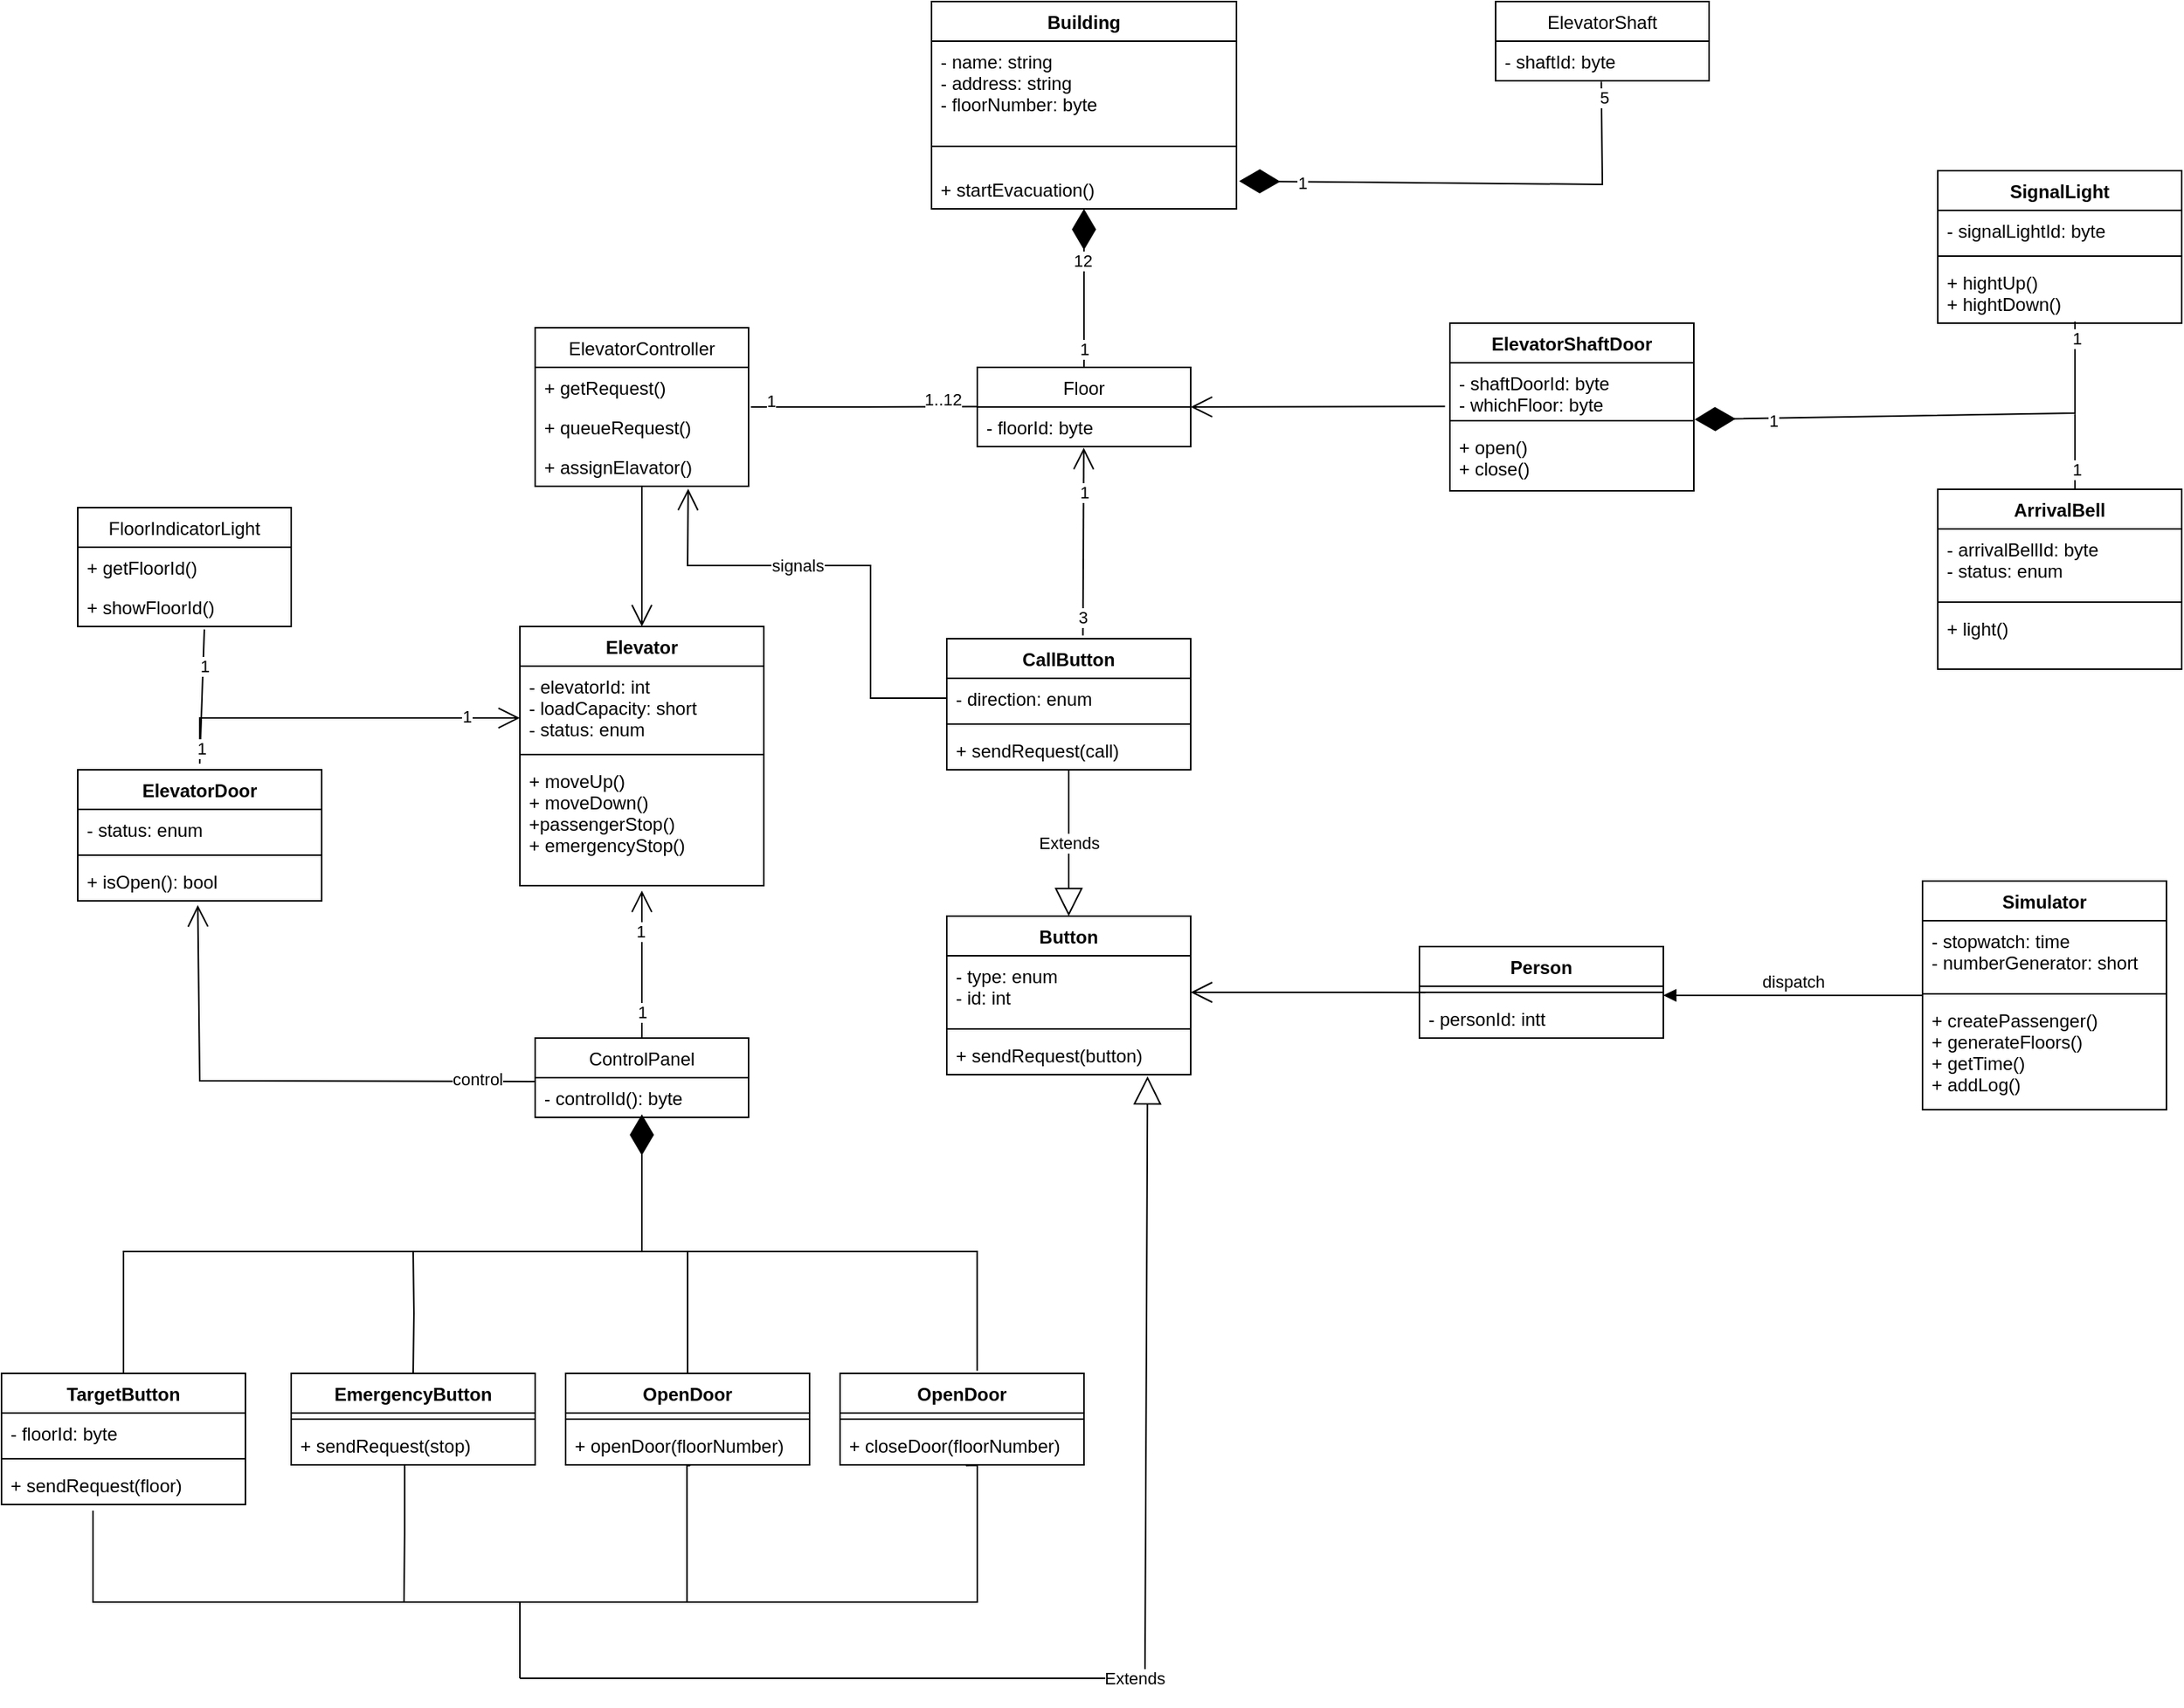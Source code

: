 <mxfile version="20.3.1" type="device"><diagram id="dAVhcEAHevjP4nMF_Jdi" name="Sayfa -1"><mxGraphModel dx="2370" dy="3611" grid="1" gridSize="10" guides="1" tooltips="1" connect="1" arrows="1" fold="1" page="1" pageScale="1" pageWidth="1654" pageHeight="1169" math="0" shadow="0"><root><mxCell id="0"/><mxCell id="1" parent="0"/><mxCell id="lqp2Ay1n8SesTkIVmCrb-1" value="Building" style="swimlane;fontStyle=1;align=center;verticalAlign=top;childLayout=stackLayout;horizontal=1;startSize=26;horizontalStack=0;resizeParent=1;resizeParentMax=0;resizeLast=0;collapsible=1;marginBottom=0;" vertex="1" parent="1"><mxGeometry x="720" y="-2300" width="200" height="136" as="geometry"/></mxCell><mxCell id="lqp2Ay1n8SesTkIVmCrb-2" value="- name: string&#10;- address: string&#10;- floorNumber: byte" style="text;strokeColor=none;fillColor=none;align=left;verticalAlign=top;spacingLeft=4;spacingRight=4;overflow=hidden;rotatable=0;points=[[0,0.5],[1,0.5]];portConstraint=eastwest;" vertex="1" parent="lqp2Ay1n8SesTkIVmCrb-1"><mxGeometry y="26" width="200" height="54" as="geometry"/></mxCell><mxCell id="lqp2Ay1n8SesTkIVmCrb-3" value="" style="line;strokeWidth=1;fillColor=none;align=left;verticalAlign=middle;spacingTop=-1;spacingLeft=3;spacingRight=3;rotatable=0;labelPosition=right;points=[];portConstraint=eastwest;strokeColor=inherit;" vertex="1" parent="lqp2Ay1n8SesTkIVmCrb-1"><mxGeometry y="80" width="200" height="30" as="geometry"/></mxCell><mxCell id="lqp2Ay1n8SesTkIVmCrb-4" value="+ startEvacuation()    " style="text;strokeColor=none;fillColor=none;align=left;verticalAlign=top;spacingLeft=4;spacingRight=4;overflow=hidden;rotatable=0;points=[[0,0.5],[1,0.5]];portConstraint=eastwest;" vertex="1" parent="lqp2Ay1n8SesTkIVmCrb-1"><mxGeometry y="110" width="200" height="26" as="geometry"/></mxCell><mxCell id="lqp2Ay1n8SesTkIVmCrb-11" value="ElevatorShaft" style="swimlane;fontStyle=0;childLayout=stackLayout;horizontal=1;startSize=26;fillColor=none;horizontalStack=0;resizeParent=1;resizeParentMax=0;resizeLast=0;collapsible=1;marginBottom=0;" vertex="1" parent="1"><mxGeometry x="1090" y="-2300" width="140" height="52" as="geometry"/></mxCell><mxCell id="lqp2Ay1n8SesTkIVmCrb-12" value="- shaftId: byte" style="text;strokeColor=none;fillColor=none;align=left;verticalAlign=top;spacingLeft=4;spacingRight=4;overflow=hidden;rotatable=0;points=[[0,0.5],[1,0.5]];portConstraint=eastwest;" vertex="1" parent="lqp2Ay1n8SesTkIVmCrb-11"><mxGeometry y="26" width="140" height="26" as="geometry"/></mxCell><mxCell id="lqp2Ay1n8SesTkIVmCrb-17" value="" style="endArrow=diamondThin;endFill=1;endSize=24;html=1;rounded=0;exitX=0.495;exitY=1.023;exitDx=0;exitDy=0;exitPerimeter=0;entryX=1.009;entryY=0.302;entryDx=0;entryDy=0;entryPerimeter=0;" edge="1" parent="1" source="lqp2Ay1n8SesTkIVmCrb-12" target="lqp2Ay1n8SesTkIVmCrb-4"><mxGeometry width="160" relative="1" as="geometry"><mxPoint x="1160" y="-2240" as="sourcePoint"/><mxPoint x="1150" y="-2180" as="targetPoint"/><Array as="points"><mxPoint x="1160" y="-2180"/></Array></mxGeometry></mxCell><mxCell id="lqp2Ay1n8SesTkIVmCrb-20" value="1" style="edgeLabel;html=1;align=center;verticalAlign=middle;resizable=0;points=[];" vertex="1" connectable="0" parent="lqp2Ay1n8SesTkIVmCrb-17"><mxGeometry x="0.734" y="1" relative="1" as="geometry"><mxPoint as="offset"/></mxGeometry></mxCell><mxCell id="lqp2Ay1n8SesTkIVmCrb-21" value="5" style="edgeLabel;html=1;align=center;verticalAlign=middle;resizable=0;points=[];" vertex="1" connectable="0" parent="lqp2Ay1n8SesTkIVmCrb-17"><mxGeometry x="-0.931" y="1" relative="1" as="geometry"><mxPoint as="offset"/></mxGeometry></mxCell><mxCell id="lqp2Ay1n8SesTkIVmCrb-22" value="Floor" style="swimlane;fontStyle=0;childLayout=stackLayout;horizontal=1;startSize=26;fillColor=none;horizontalStack=0;resizeParent=1;resizeParentMax=0;resizeLast=0;collapsible=1;marginBottom=0;" vertex="1" parent="1"><mxGeometry x="750" y="-2060" width="140" height="52" as="geometry"/></mxCell><mxCell id="lqp2Ay1n8SesTkIVmCrb-23" value="- floorId: byte" style="text;strokeColor=none;fillColor=none;align=left;verticalAlign=top;spacingLeft=4;spacingRight=4;overflow=hidden;rotatable=0;points=[[0,0.5],[1,0.5]];portConstraint=eastwest;" vertex="1" parent="lqp2Ay1n8SesTkIVmCrb-22"><mxGeometry y="26" width="140" height="26" as="geometry"/></mxCell><mxCell id="lqp2Ay1n8SesTkIVmCrb-28" value="" style="endArrow=diamondThin;endFill=1;endSize=24;html=1;rounded=0;exitX=0.5;exitY=0;exitDx=0;exitDy=0;entryX=0.5;entryY=1;entryDx=0;entryDy=0;" edge="1" parent="1" source="lqp2Ay1n8SesTkIVmCrb-22" target="lqp2Ay1n8SesTkIVmCrb-1"><mxGeometry width="160" relative="1" as="geometry"><mxPoint x="819.75" y="-2110" as="sourcePoint"/><mxPoint x="819.75" y="-2140" as="targetPoint"/></mxGeometry></mxCell><mxCell id="lqp2Ay1n8SesTkIVmCrb-29" value="1" style="edgeLabel;html=1;align=center;verticalAlign=middle;resizable=0;points=[];" vertex="1" connectable="0" parent="lqp2Ay1n8SesTkIVmCrb-28"><mxGeometry x="-0.76" y="1" relative="1" as="geometry"><mxPoint x="1" as="offset"/></mxGeometry></mxCell><mxCell id="lqp2Ay1n8SesTkIVmCrb-30" value="12" style="edgeLabel;html=1;align=center;verticalAlign=middle;resizable=0;points=[];" vertex="1" connectable="0" parent="lqp2Ay1n8SesTkIVmCrb-28"><mxGeometry x="0.346" y="1" relative="1" as="geometry"><mxPoint as="offset"/></mxGeometry></mxCell><mxCell id="lqp2Ay1n8SesTkIVmCrb-31" value="ElevatorShaftDoor" style="swimlane;fontStyle=1;align=center;verticalAlign=top;childLayout=stackLayout;horizontal=1;startSize=26;horizontalStack=0;resizeParent=1;resizeParentMax=0;resizeLast=0;collapsible=1;marginBottom=0;" vertex="1" parent="1"><mxGeometry x="1060" y="-2089" width="160" height="110" as="geometry"/></mxCell><mxCell id="lqp2Ay1n8SesTkIVmCrb-32" value="- shaftDoorId: byte&#10;- whichFloor: byte" style="text;strokeColor=none;fillColor=none;align=left;verticalAlign=top;spacingLeft=4;spacingRight=4;overflow=hidden;rotatable=0;points=[[0,0.5],[1,0.5]];portConstraint=eastwest;" vertex="1" parent="lqp2Ay1n8SesTkIVmCrb-31"><mxGeometry y="26" width="160" height="34" as="geometry"/></mxCell><mxCell id="lqp2Ay1n8SesTkIVmCrb-33" value="" style="line;strokeWidth=1;fillColor=none;align=left;verticalAlign=middle;spacingTop=-1;spacingLeft=3;spacingRight=3;rotatable=0;labelPosition=right;points=[];portConstraint=eastwest;strokeColor=inherit;" vertex="1" parent="lqp2Ay1n8SesTkIVmCrb-31"><mxGeometry y="60" width="160" height="8" as="geometry"/></mxCell><mxCell id="lqp2Ay1n8SesTkIVmCrb-34" value="+ open()&#10;+ close()" style="text;strokeColor=none;fillColor=none;align=left;verticalAlign=top;spacingLeft=4;spacingRight=4;overflow=hidden;rotatable=0;points=[[0,0.5],[1,0.5]];portConstraint=eastwest;" vertex="1" parent="lqp2Ay1n8SesTkIVmCrb-31"><mxGeometry y="68" width="160" height="42" as="geometry"/></mxCell><mxCell id="lqp2Ay1n8SesTkIVmCrb-35" value="" style="endArrow=open;endFill=1;endSize=12;html=1;rounded=0;exitX=-0.02;exitY=0.843;exitDx=0;exitDy=0;exitPerimeter=0;entryX=1;entryY=0;entryDx=0;entryDy=0;entryPerimeter=0;" edge="1" parent="1" source="lqp2Ay1n8SesTkIVmCrb-32" target="lqp2Ay1n8SesTkIVmCrb-23"><mxGeometry width="160" relative="1" as="geometry"><mxPoint x="1030" y="-2034.3" as="sourcePoint"/><mxPoint x="910" y="-2034" as="targetPoint"/></mxGeometry></mxCell><mxCell id="lqp2Ay1n8SesTkIVmCrb-36" value="SignalLight" style="swimlane;fontStyle=1;align=center;verticalAlign=top;childLayout=stackLayout;horizontal=1;startSize=26;horizontalStack=0;resizeParent=1;resizeParentMax=0;resizeLast=0;collapsible=1;marginBottom=0;" vertex="1" parent="1"><mxGeometry x="1380" y="-2189" width="160" height="100" as="geometry"/></mxCell><mxCell id="lqp2Ay1n8SesTkIVmCrb-37" value="- signalLightId: byte" style="text;strokeColor=none;fillColor=none;align=left;verticalAlign=top;spacingLeft=4;spacingRight=4;overflow=hidden;rotatable=0;points=[[0,0.5],[1,0.5]];portConstraint=eastwest;" vertex="1" parent="lqp2Ay1n8SesTkIVmCrb-36"><mxGeometry y="26" width="160" height="26" as="geometry"/></mxCell><mxCell id="lqp2Ay1n8SesTkIVmCrb-38" value="" style="line;strokeWidth=1;fillColor=none;align=left;verticalAlign=middle;spacingTop=-1;spacingLeft=3;spacingRight=3;rotatable=0;labelPosition=right;points=[];portConstraint=eastwest;strokeColor=inherit;" vertex="1" parent="lqp2Ay1n8SesTkIVmCrb-36"><mxGeometry y="52" width="160" height="8" as="geometry"/></mxCell><mxCell id="lqp2Ay1n8SesTkIVmCrb-39" value="+ hightUp()&#10;+ hightDown()" style="text;strokeColor=none;fillColor=none;align=left;verticalAlign=top;spacingLeft=4;spacingRight=4;overflow=hidden;rotatable=0;points=[[0,0.5],[1,0.5]];portConstraint=eastwest;" vertex="1" parent="lqp2Ay1n8SesTkIVmCrb-36"><mxGeometry y="60" width="160" height="40" as="geometry"/></mxCell><mxCell id="lqp2Ay1n8SesTkIVmCrb-40" value="ArrivalBell" style="swimlane;fontStyle=1;align=center;verticalAlign=top;childLayout=stackLayout;horizontal=1;startSize=26;horizontalStack=0;resizeParent=1;resizeParentMax=0;resizeLast=0;collapsible=1;marginBottom=0;" vertex="1" parent="1"><mxGeometry x="1380" y="-1980" width="160" height="118" as="geometry"/></mxCell><mxCell id="lqp2Ay1n8SesTkIVmCrb-41" value="- arrivalBellId: byte&#10;- status: enum" style="text;strokeColor=none;fillColor=none;align=left;verticalAlign=top;spacingLeft=4;spacingRight=4;overflow=hidden;rotatable=0;points=[[0,0.5],[1,0.5]];portConstraint=eastwest;" vertex="1" parent="lqp2Ay1n8SesTkIVmCrb-40"><mxGeometry y="26" width="160" height="44" as="geometry"/></mxCell><mxCell id="lqp2Ay1n8SesTkIVmCrb-42" value="" style="line;strokeWidth=1;fillColor=none;align=left;verticalAlign=middle;spacingTop=-1;spacingLeft=3;spacingRight=3;rotatable=0;labelPosition=right;points=[];portConstraint=eastwest;strokeColor=inherit;" vertex="1" parent="lqp2Ay1n8SesTkIVmCrb-40"><mxGeometry y="70" width="160" height="8" as="geometry"/></mxCell><mxCell id="lqp2Ay1n8SesTkIVmCrb-43" value="+ light()" style="text;strokeColor=none;fillColor=none;align=left;verticalAlign=top;spacingLeft=4;spacingRight=4;overflow=hidden;rotatable=0;points=[[0,0.5],[1,0.5]];portConstraint=eastwest;" vertex="1" parent="lqp2Ay1n8SesTkIVmCrb-40"><mxGeometry y="78" width="160" height="40" as="geometry"/></mxCell><mxCell id="lqp2Ay1n8SesTkIVmCrb-44" value="" style="endArrow=diamondThin;endFill=1;endSize=24;html=1;rounded=0;entryX=1.003;entryY=0.394;entryDx=0;entryDy=0;entryPerimeter=0;" edge="1" parent="1" target="lqp2Ay1n8SesTkIVmCrb-33"><mxGeometry width="160" relative="1" as="geometry"><mxPoint x="1470" y="-2030" as="sourcePoint"/><mxPoint x="1330" y="-2030" as="targetPoint"/><Array as="points"><mxPoint x="1470" y="-1980"/><mxPoint x="1470" y="-2090"/><mxPoint x="1470" y="-2070"/><mxPoint x="1470" y="-2030"/></Array></mxGeometry></mxCell><mxCell id="lqp2Ay1n8SesTkIVmCrb-48" value="1" style="edgeLabel;html=1;align=center;verticalAlign=middle;resizable=0;points=[];" vertex="1" connectable="0" parent="lqp2Ay1n8SesTkIVmCrb-44"><mxGeometry x="-0.295" y="1" relative="1" as="geometry"><mxPoint y="5" as="offset"/></mxGeometry></mxCell><mxCell id="lqp2Ay1n8SesTkIVmCrb-49" value="1" style="edgeLabel;html=1;align=center;verticalAlign=middle;resizable=0;points=[];" vertex="1" connectable="0" parent="lqp2Ay1n8SesTkIVmCrb-44"><mxGeometry x="-0.845" y="1" relative="1" as="geometry"><mxPoint as="offset"/></mxGeometry></mxCell><mxCell id="lqp2Ay1n8SesTkIVmCrb-50" value="1" style="edgeLabel;html=1;align=center;verticalAlign=middle;resizable=0;points=[];" vertex="1" connectable="0" parent="lqp2Ay1n8SesTkIVmCrb-44"><mxGeometry x="0.78" y="1" relative="1" as="geometry"><mxPoint as="offset"/></mxGeometry></mxCell><mxCell id="lqp2Ay1n8SesTkIVmCrb-51" value="ElevatorController" style="swimlane;fontStyle=0;childLayout=stackLayout;horizontal=1;startSize=26;fillColor=none;horizontalStack=0;resizeParent=1;resizeParentMax=0;resizeLast=0;collapsible=1;marginBottom=0;" vertex="1" parent="1"><mxGeometry x="460" y="-2086" width="140" height="104" as="geometry"/></mxCell><mxCell id="lqp2Ay1n8SesTkIVmCrb-52" value="+ getRequest()" style="text;strokeColor=none;fillColor=none;align=left;verticalAlign=top;spacingLeft=4;spacingRight=4;overflow=hidden;rotatable=0;points=[[0,0.5],[1,0.5]];portConstraint=eastwest;" vertex="1" parent="lqp2Ay1n8SesTkIVmCrb-51"><mxGeometry y="26" width="140" height="26" as="geometry"/></mxCell><mxCell id="lqp2Ay1n8SesTkIVmCrb-53" value="+ queueRequest()" style="text;strokeColor=none;fillColor=none;align=left;verticalAlign=top;spacingLeft=4;spacingRight=4;overflow=hidden;rotatable=0;points=[[0,0.5],[1,0.5]];portConstraint=eastwest;" vertex="1" parent="lqp2Ay1n8SesTkIVmCrb-51"><mxGeometry y="52" width="140" height="26" as="geometry"/></mxCell><mxCell id="lqp2Ay1n8SesTkIVmCrb-54" value="+ assignElavator()" style="text;strokeColor=none;fillColor=none;align=left;verticalAlign=top;spacingLeft=4;spacingRight=4;overflow=hidden;rotatable=0;points=[[0,0.5],[1,0.5]];portConstraint=eastwest;" vertex="1" parent="lqp2Ay1n8SesTkIVmCrb-51"><mxGeometry y="78" width="140" height="26" as="geometry"/></mxCell><mxCell id="lqp2Ay1n8SesTkIVmCrb-56" value="" style="endArrow=none;html=1;edgeStyle=orthogonalEdgeStyle;rounded=0;exitX=1.011;exitY=1;exitDx=0;exitDy=0;exitPerimeter=0;" edge="1" parent="1" source="lqp2Ay1n8SesTkIVmCrb-52"><mxGeometry relative="1" as="geometry"><mxPoint x="610" y="-2034.25" as="sourcePoint"/><mxPoint x="750" y="-2034.25" as="targetPoint"/><Array as="points"><mxPoint x="675" y="-2034"/></Array></mxGeometry></mxCell><mxCell id="lqp2Ay1n8SesTkIVmCrb-57" value="1" style="edgeLabel;resizable=0;html=1;align=left;verticalAlign=bottom;" connectable="0" vertex="1" parent="lqp2Ay1n8SesTkIVmCrb-56"><mxGeometry x="-1" relative="1" as="geometry"><mxPoint x="8" y="4" as="offset"/></mxGeometry></mxCell><mxCell id="lqp2Ay1n8SesTkIVmCrb-58" value="1..12" style="edgeLabel;resizable=0;html=1;align=right;verticalAlign=bottom;" connectable="0" vertex="1" parent="lqp2Ay1n8SesTkIVmCrb-56"><mxGeometry x="1" relative="1" as="geometry"><mxPoint x="-10" y="4" as="offset"/></mxGeometry></mxCell><mxCell id="lqp2Ay1n8SesTkIVmCrb-59" value="Elevator" style="swimlane;fontStyle=1;align=center;verticalAlign=top;childLayout=stackLayout;horizontal=1;startSize=26;horizontalStack=0;resizeParent=1;resizeParentMax=0;resizeLast=0;collapsible=1;marginBottom=0;" vertex="1" parent="1"><mxGeometry x="450" y="-1890" width="160" height="170" as="geometry"/></mxCell><mxCell id="lqp2Ay1n8SesTkIVmCrb-60" value="- elevatorId: int&#10;- loadCapacity: short&#10;- status: enum" style="text;strokeColor=none;fillColor=none;align=left;verticalAlign=top;spacingLeft=4;spacingRight=4;overflow=hidden;rotatable=0;points=[[0,0.5],[1,0.5]];portConstraint=eastwest;" vertex="1" parent="lqp2Ay1n8SesTkIVmCrb-59"><mxGeometry y="26" width="160" height="54" as="geometry"/></mxCell><mxCell id="lqp2Ay1n8SesTkIVmCrb-61" value="" style="line;strokeWidth=1;fillColor=none;align=left;verticalAlign=middle;spacingTop=-1;spacingLeft=3;spacingRight=3;rotatable=0;labelPosition=right;points=[];portConstraint=eastwest;strokeColor=inherit;" vertex="1" parent="lqp2Ay1n8SesTkIVmCrb-59"><mxGeometry y="80" width="160" height="8" as="geometry"/></mxCell><mxCell id="lqp2Ay1n8SesTkIVmCrb-62" value="+ moveUp()&#10;+ moveDown()&#10;+passengerStop()&#10;+ emergencyStop()" style="text;strokeColor=none;fillColor=none;align=left;verticalAlign=top;spacingLeft=4;spacingRight=4;overflow=hidden;rotatable=0;points=[[0,0.5],[1,0.5]];portConstraint=eastwest;" vertex="1" parent="lqp2Ay1n8SesTkIVmCrb-59"><mxGeometry y="88" width="160" height="82" as="geometry"/></mxCell><mxCell id="lqp2Ay1n8SesTkIVmCrb-63" value="" style="endArrow=open;endFill=1;endSize=12;html=1;rounded=0;entryX=0.5;entryY=0;entryDx=0;entryDy=0;exitX=0.5;exitY=1;exitDx=0;exitDy=0;" edge="1" parent="1" source="lqp2Ay1n8SesTkIVmCrb-51" target="lqp2Ay1n8SesTkIVmCrb-59"><mxGeometry width="160" relative="1" as="geometry"><mxPoint x="510" y="-1950" as="sourcePoint"/><mxPoint x="670" y="-1950" as="targetPoint"/></mxGeometry></mxCell><mxCell id="lqp2Ay1n8SesTkIVmCrb-64" value="FloorIndicatorLight" style="swimlane;fontStyle=0;childLayout=stackLayout;horizontal=1;startSize=26;fillColor=none;horizontalStack=0;resizeParent=1;resizeParentMax=0;resizeLast=0;collapsible=1;marginBottom=0;" vertex="1" parent="1"><mxGeometry x="160" y="-1968" width="140" height="78" as="geometry"/></mxCell><mxCell id="lqp2Ay1n8SesTkIVmCrb-65" value="+ getFloorId()" style="text;strokeColor=none;fillColor=none;align=left;verticalAlign=top;spacingLeft=4;spacingRight=4;overflow=hidden;rotatable=0;points=[[0,0.5],[1,0.5]];portConstraint=eastwest;" vertex="1" parent="lqp2Ay1n8SesTkIVmCrb-64"><mxGeometry y="26" width="140" height="26" as="geometry"/></mxCell><mxCell id="lqp2Ay1n8SesTkIVmCrb-66" value="+ showFloorId()" style="text;strokeColor=none;fillColor=none;align=left;verticalAlign=top;spacingLeft=4;spacingRight=4;overflow=hidden;rotatable=0;points=[[0,0.5],[1,0.5]];portConstraint=eastwest;" vertex="1" parent="lqp2Ay1n8SesTkIVmCrb-64"><mxGeometry y="52" width="140" height="26" as="geometry"/></mxCell><mxCell id="lqp2Ay1n8SesTkIVmCrb-71" value="ElevatorDoor" style="swimlane;fontStyle=1;align=center;verticalAlign=top;childLayout=stackLayout;horizontal=1;startSize=26;horizontalStack=0;resizeParent=1;resizeParentMax=0;resizeLast=0;collapsible=1;marginBottom=0;" vertex="1" parent="1"><mxGeometry x="160" y="-1796" width="160" height="86" as="geometry"/></mxCell><mxCell id="lqp2Ay1n8SesTkIVmCrb-72" value="- status: enum" style="text;strokeColor=none;fillColor=none;align=left;verticalAlign=top;spacingLeft=4;spacingRight=4;overflow=hidden;rotatable=0;points=[[0,0.5],[1,0.5]];portConstraint=eastwest;" vertex="1" parent="lqp2Ay1n8SesTkIVmCrb-71"><mxGeometry y="26" width="160" height="26" as="geometry"/></mxCell><mxCell id="lqp2Ay1n8SesTkIVmCrb-73" value="" style="line;strokeWidth=1;fillColor=none;align=left;verticalAlign=middle;spacingTop=-1;spacingLeft=3;spacingRight=3;rotatable=0;labelPosition=right;points=[];portConstraint=eastwest;strokeColor=inherit;" vertex="1" parent="lqp2Ay1n8SesTkIVmCrb-71"><mxGeometry y="52" width="160" height="8" as="geometry"/></mxCell><mxCell id="lqp2Ay1n8SesTkIVmCrb-74" value="+ isOpen(): bool" style="text;strokeColor=none;fillColor=none;align=left;verticalAlign=top;spacingLeft=4;spacingRight=4;overflow=hidden;rotatable=0;points=[[0,0.5],[1,0.5]];portConstraint=eastwest;" vertex="1" parent="lqp2Ay1n8SesTkIVmCrb-71"><mxGeometry y="60" width="160" height="26" as="geometry"/></mxCell><mxCell id="lqp2Ay1n8SesTkIVmCrb-75" value="" style="endArrow=open;endFill=1;endSize=12;html=1;rounded=0;entryX=0;entryY=0.63;entryDx=0;entryDy=0;entryPerimeter=0;exitX=0.593;exitY=1.074;exitDx=0;exitDy=0;exitPerimeter=0;" edge="1" parent="1" source="lqp2Ay1n8SesTkIVmCrb-66" target="lqp2Ay1n8SesTkIVmCrb-60"><mxGeometry width="160" relative="1" as="geometry"><mxPoint x="200" y="-1830" as="sourcePoint"/><mxPoint x="410" y="-1830" as="targetPoint"/><Array as="points"><mxPoint x="240" y="-1800"/><mxPoint x="240" y="-1820"/><mxPoint x="240" y="-1830"/><mxPoint x="260" y="-1830"/><mxPoint x="280" y="-1830"/></Array></mxGeometry></mxCell><mxCell id="lqp2Ay1n8SesTkIVmCrb-76" value="1" style="edgeLabel;html=1;align=center;verticalAlign=middle;resizable=0;points=[];" vertex="1" connectable="0" parent="lqp2Ay1n8SesTkIVmCrb-75"><mxGeometry x="-0.857" y="1" relative="1" as="geometry"><mxPoint as="offset"/></mxGeometry></mxCell><mxCell id="lqp2Ay1n8SesTkIVmCrb-77" value="1" style="edgeLabel;html=1;align=center;verticalAlign=middle;resizable=0;points=[];" vertex="1" connectable="0" parent="lqp2Ay1n8SesTkIVmCrb-75"><mxGeometry x="0.782" y="1" relative="1" as="geometry"><mxPoint as="offset"/></mxGeometry></mxCell><mxCell id="lqp2Ay1n8SesTkIVmCrb-78" value="1" style="edgeLabel;html=1;align=center;verticalAlign=middle;resizable=0;points=[];" vertex="1" connectable="0" parent="lqp2Ay1n8SesTkIVmCrb-75"><mxGeometry x="-0.524" relative="1" as="geometry"><mxPoint as="offset"/></mxGeometry></mxCell><mxCell id="lqp2Ay1n8SesTkIVmCrb-80" value="ControlPanel" style="swimlane;fontStyle=0;childLayout=stackLayout;horizontal=1;startSize=26;fillColor=none;horizontalStack=0;resizeParent=1;resizeParentMax=0;resizeLast=0;collapsible=1;marginBottom=0;" vertex="1" parent="1"><mxGeometry x="460" y="-1620" width="140" height="52" as="geometry"/></mxCell><mxCell id="lqp2Ay1n8SesTkIVmCrb-81" value="- controlId(): byte" style="text;strokeColor=none;fillColor=none;align=left;verticalAlign=top;spacingLeft=4;spacingRight=4;overflow=hidden;rotatable=0;points=[[0,0.5],[1,0.5]];portConstraint=eastwest;" vertex="1" parent="lqp2Ay1n8SesTkIVmCrb-80"><mxGeometry y="26" width="140" height="26" as="geometry"/></mxCell><mxCell id="lqp2Ay1n8SesTkIVmCrb-84" value="" style="endArrow=open;endFill=1;endSize=12;html=1;rounded=0;exitX=0.5;exitY=0;exitDx=0;exitDy=0;entryX=0.5;entryY=1.039;entryDx=0;entryDy=0;entryPerimeter=0;" edge="1" parent="1" source="lqp2Ay1n8SesTkIVmCrb-80" target="lqp2Ay1n8SesTkIVmCrb-62"><mxGeometry width="160" relative="1" as="geometry"><mxPoint x="500" y="-1520" as="sourcePoint"/><mxPoint x="660" y="-1520" as="targetPoint"/></mxGeometry></mxCell><mxCell id="lqp2Ay1n8SesTkIVmCrb-85" value="1" style="edgeLabel;html=1;align=center;verticalAlign=middle;resizable=0;points=[];" vertex="1" connectable="0" parent="lqp2Ay1n8SesTkIVmCrb-84"><mxGeometry x="0.456" y="1" relative="1" as="geometry"><mxPoint as="offset"/></mxGeometry></mxCell><mxCell id="lqp2Ay1n8SesTkIVmCrb-86" value="1" style="edgeLabel;html=1;align=center;verticalAlign=middle;resizable=0;points=[];" vertex="1" connectable="0" parent="lqp2Ay1n8SesTkIVmCrb-84"><mxGeometry x="-0.653" relative="1" as="geometry"><mxPoint as="offset"/></mxGeometry></mxCell><mxCell id="lqp2Ay1n8SesTkIVmCrb-87" value="" style="endArrow=open;endFill=1;endSize=12;html=1;rounded=0;exitX=0.003;exitY=0.094;exitDx=0;exitDy=0;exitPerimeter=0;entryX=0.492;entryY=1.107;entryDx=0;entryDy=0;entryPerimeter=0;" edge="1" parent="1" source="lqp2Ay1n8SesTkIVmCrb-81" target="lqp2Ay1n8SesTkIVmCrb-74"><mxGeometry width="160" relative="1" as="geometry"><mxPoint x="440" y="-1590" as="sourcePoint"/><mxPoint x="240" y="-1700" as="targetPoint"/><Array as="points"><mxPoint x="240" y="-1592"/></Array></mxGeometry></mxCell><mxCell id="lqp2Ay1n8SesTkIVmCrb-88" value="control" style="edgeLabel;html=1;align=center;verticalAlign=middle;resizable=0;points=[];" vertex="1" connectable="0" parent="lqp2Ay1n8SesTkIVmCrb-87"><mxGeometry x="-0.767" y="-2" relative="1" as="geometry"><mxPoint as="offset"/></mxGeometry></mxCell><mxCell id="lqp2Ay1n8SesTkIVmCrb-89" value="TargetButton" style="swimlane;fontStyle=1;align=center;verticalAlign=top;childLayout=stackLayout;horizontal=1;startSize=26;horizontalStack=0;resizeParent=1;resizeParentMax=0;resizeLast=0;collapsible=1;marginBottom=0;" vertex="1" parent="1"><mxGeometry x="110" y="-1400" width="160" height="86" as="geometry"/></mxCell><mxCell id="lqp2Ay1n8SesTkIVmCrb-90" value="- floorId: byte" style="text;strokeColor=none;fillColor=none;align=left;verticalAlign=top;spacingLeft=4;spacingRight=4;overflow=hidden;rotatable=0;points=[[0,0.5],[1,0.5]];portConstraint=eastwest;" vertex="1" parent="lqp2Ay1n8SesTkIVmCrb-89"><mxGeometry y="26" width="160" height="26" as="geometry"/></mxCell><mxCell id="lqp2Ay1n8SesTkIVmCrb-91" value="" style="line;strokeWidth=1;fillColor=none;align=left;verticalAlign=middle;spacingTop=-1;spacingLeft=3;spacingRight=3;rotatable=0;labelPosition=right;points=[];portConstraint=eastwest;strokeColor=inherit;" vertex="1" parent="lqp2Ay1n8SesTkIVmCrb-89"><mxGeometry y="52" width="160" height="8" as="geometry"/></mxCell><mxCell id="lqp2Ay1n8SesTkIVmCrb-92" value="+ sendRequest(floor)" style="text;strokeColor=none;fillColor=none;align=left;verticalAlign=top;spacingLeft=4;spacingRight=4;overflow=hidden;rotatable=0;points=[[0,0.5],[1,0.5]];portConstraint=eastwest;" vertex="1" parent="lqp2Ay1n8SesTkIVmCrb-89"><mxGeometry y="60" width="160" height="26" as="geometry"/></mxCell><mxCell id="lqp2Ay1n8SesTkIVmCrb-93" value="EmergencyButton" style="swimlane;fontStyle=1;align=center;verticalAlign=top;childLayout=stackLayout;horizontal=1;startSize=26;horizontalStack=0;resizeParent=1;resizeParentMax=0;resizeLast=0;collapsible=1;marginBottom=0;" vertex="1" parent="1"><mxGeometry x="300" y="-1400" width="160" height="60" as="geometry"/></mxCell><mxCell id="lqp2Ay1n8SesTkIVmCrb-95" value="" style="line;strokeWidth=1;fillColor=none;align=left;verticalAlign=middle;spacingTop=-1;spacingLeft=3;spacingRight=3;rotatable=0;labelPosition=right;points=[];portConstraint=eastwest;strokeColor=inherit;" vertex="1" parent="lqp2Ay1n8SesTkIVmCrb-93"><mxGeometry y="26" width="160" height="8" as="geometry"/></mxCell><mxCell id="lqp2Ay1n8SesTkIVmCrb-96" value="+ sendRequest(stop)" style="text;strokeColor=none;fillColor=none;align=left;verticalAlign=top;spacingLeft=4;spacingRight=4;overflow=hidden;rotatable=0;points=[[0,0.5],[1,0.5]];portConstraint=eastwest;" vertex="1" parent="lqp2Ay1n8SesTkIVmCrb-93"><mxGeometry y="34" width="160" height="26" as="geometry"/></mxCell><mxCell id="lqp2Ay1n8SesTkIVmCrb-97" value="OpenDoor" style="swimlane;fontStyle=1;align=center;verticalAlign=top;childLayout=stackLayout;horizontal=1;startSize=26;horizontalStack=0;resizeParent=1;resizeParentMax=0;resizeLast=0;collapsible=1;marginBottom=0;" vertex="1" parent="1"><mxGeometry x="480" y="-1400" width="160" height="60" as="geometry"/></mxCell><mxCell id="lqp2Ay1n8SesTkIVmCrb-98" value="" style="line;strokeWidth=1;fillColor=none;align=left;verticalAlign=middle;spacingTop=-1;spacingLeft=3;spacingRight=3;rotatable=0;labelPosition=right;points=[];portConstraint=eastwest;strokeColor=inherit;" vertex="1" parent="lqp2Ay1n8SesTkIVmCrb-97"><mxGeometry y="26" width="160" height="8" as="geometry"/></mxCell><mxCell id="lqp2Ay1n8SesTkIVmCrb-99" value="+ openDoor(floorNumber)" style="text;strokeColor=none;fillColor=none;align=left;verticalAlign=top;spacingLeft=4;spacingRight=4;overflow=hidden;rotatable=0;points=[[0,0.5],[1,0.5]];portConstraint=eastwest;" vertex="1" parent="lqp2Ay1n8SesTkIVmCrb-97"><mxGeometry y="34" width="160" height="26" as="geometry"/></mxCell><mxCell id="lqp2Ay1n8SesTkIVmCrb-100" value="OpenDoor" style="swimlane;fontStyle=1;align=center;verticalAlign=top;childLayout=stackLayout;horizontal=1;startSize=26;horizontalStack=0;resizeParent=1;resizeParentMax=0;resizeLast=0;collapsible=1;marginBottom=0;" vertex="1" parent="1"><mxGeometry x="660" y="-1400" width="160" height="60" as="geometry"/></mxCell><mxCell id="lqp2Ay1n8SesTkIVmCrb-101" value="" style="line;strokeWidth=1;fillColor=none;align=left;verticalAlign=middle;spacingTop=-1;spacingLeft=3;spacingRight=3;rotatable=0;labelPosition=right;points=[];portConstraint=eastwest;strokeColor=inherit;" vertex="1" parent="lqp2Ay1n8SesTkIVmCrb-100"><mxGeometry y="26" width="160" height="8" as="geometry"/></mxCell><mxCell id="lqp2Ay1n8SesTkIVmCrb-102" value="+ closeDoor(floorNumber)" style="text;strokeColor=none;fillColor=none;align=left;verticalAlign=top;spacingLeft=4;spacingRight=4;overflow=hidden;rotatable=0;points=[[0,0.5],[1,0.5]];portConstraint=eastwest;" vertex="1" parent="lqp2Ay1n8SesTkIVmCrb-100"><mxGeometry y="34" width="160" height="26" as="geometry"/></mxCell><mxCell id="lqp2Ay1n8SesTkIVmCrb-106" value="" style="endArrow=none;html=1;edgeStyle=orthogonalEdgeStyle;rounded=0;entryX=0.5;entryY=0;entryDx=0;entryDy=0;exitX=0.562;exitY=-0.03;exitDx=0;exitDy=0;exitPerimeter=0;" edge="1" parent="1" source="lqp2Ay1n8SesTkIVmCrb-100" target="lqp2Ay1n8SesTkIVmCrb-89"><mxGeometry relative="1" as="geometry"><mxPoint x="390" y="-1480" as="sourcePoint"/><mxPoint x="360" y="-1460" as="targetPoint"/><Array as="points"><mxPoint x="750" y="-1480"/><mxPoint x="190" y="-1480"/></Array></mxGeometry></mxCell><mxCell id="lqp2Ay1n8SesTkIVmCrb-109" value="" style="endArrow=none;html=1;edgeStyle=orthogonalEdgeStyle;rounded=0;entryX=0.5;entryY=0;entryDx=0;entryDy=0;" edge="1" parent="1" target="lqp2Ay1n8SesTkIVmCrb-93"><mxGeometry relative="1" as="geometry"><mxPoint x="380" y="-1480" as="sourcePoint"/><mxPoint x="560" y="-1510" as="targetPoint"/></mxGeometry></mxCell><mxCell id="lqp2Ay1n8SesTkIVmCrb-112" value="" style="endArrow=none;html=1;edgeStyle=orthogonalEdgeStyle;rounded=0;exitX=0.5;exitY=0;exitDx=0;exitDy=0;" edge="1" parent="1" source="lqp2Ay1n8SesTkIVmCrb-97"><mxGeometry relative="1" as="geometry"><mxPoint x="410" y="-1500" as="sourcePoint"/><mxPoint x="560" y="-1480" as="targetPoint"/></mxGeometry></mxCell><mxCell id="lqp2Ay1n8SesTkIVmCrb-113" value="" style="endArrow=diamondThin;endFill=1;endSize=24;html=1;rounded=0;entryX=0.5;entryY=0.923;entryDx=0;entryDy=0;entryPerimeter=0;" edge="1" parent="1" target="lqp2Ay1n8SesTkIVmCrb-81"><mxGeometry width="160" relative="1" as="geometry"><mxPoint x="530" y="-1480" as="sourcePoint"/><mxPoint x="530" y="-1560" as="targetPoint"/></mxGeometry></mxCell><mxCell id="lqp2Ay1n8SesTkIVmCrb-114" value="" style="endArrow=none;html=1;edgeStyle=orthogonalEdgeStyle;rounded=0;exitX=0.375;exitY=1.154;exitDx=0;exitDy=0;exitPerimeter=0;" edge="1" parent="1" source="lqp2Ay1n8SesTkIVmCrb-92"><mxGeometry relative="1" as="geometry"><mxPoint x="130" y="-1220" as="sourcePoint"/><mxPoint x="750" y="-1250" as="targetPoint"/><Array as="points"><mxPoint x="170" y="-1250"/></Array></mxGeometry></mxCell><mxCell id="lqp2Ay1n8SesTkIVmCrb-116" value="" style="endArrow=none;html=1;edgeStyle=orthogonalEdgeStyle;rounded=0;exitX=0.516;exitY=1.017;exitDx=0;exitDy=0;exitPerimeter=0;" edge="1" parent="1" source="lqp2Ay1n8SesTkIVmCrb-102"><mxGeometry relative="1" as="geometry"><mxPoint x="640" y="-1314" as="sourcePoint"/><mxPoint x="743" y="-1250" as="targetPoint"/><Array as="points"><mxPoint x="750" y="-1340"/><mxPoint x="750" y="-1250"/></Array></mxGeometry></mxCell><mxCell id="lqp2Ay1n8SesTkIVmCrb-117" value="" style="endArrow=none;html=1;edgeStyle=orthogonalEdgeStyle;rounded=0;exitX=0.511;exitY=1.017;exitDx=0;exitDy=0;exitPerimeter=0;" edge="1" parent="1" source="lqp2Ay1n8SesTkIVmCrb-99"><mxGeometry relative="1" as="geometry"><mxPoint x="559.63" y="-1330" as="sourcePoint"/><mxPoint x="559.63" y="-1250" as="targetPoint"/><Array as="points"><mxPoint x="560" y="-1340"/></Array></mxGeometry></mxCell><mxCell id="lqp2Ay1n8SesTkIVmCrb-118" value="" style="endArrow=none;html=1;edgeStyle=orthogonalEdgeStyle;rounded=0;exitX=0.465;exitY=1.017;exitDx=0;exitDy=0;exitPerimeter=0;" edge="1" parent="1" source="lqp2Ay1n8SesTkIVmCrb-96"><mxGeometry relative="1" as="geometry"><mxPoint x="370" y="-1300" as="sourcePoint"/><mxPoint x="374" y="-1250" as="targetPoint"/></mxGeometry></mxCell><mxCell id="lqp2Ay1n8SesTkIVmCrb-119" value="Extends" style="endArrow=block;endSize=16;endFill=0;html=1;rounded=0;entryX=0.823;entryY=1.041;entryDx=0;entryDy=0;entryPerimeter=0;" edge="1" parent="1" target="lqp2Ay1n8SesTkIVmCrb-132"><mxGeometry width="160" relative="1" as="geometry"><mxPoint x="450" y="-1200" as="sourcePoint"/><mxPoint x="860" y="-1510" as="targetPoint"/><Array as="points"><mxPoint x="860" y="-1200"/></Array></mxGeometry></mxCell><mxCell id="lqp2Ay1n8SesTkIVmCrb-120" value="" style="endArrow=none;html=1;edgeStyle=orthogonalEdgeStyle;rounded=0;" edge="1" parent="1"><mxGeometry relative="1" as="geometry"><mxPoint x="450" y="-1250" as="sourcePoint"/><mxPoint x="450" y="-1200" as="targetPoint"/></mxGeometry></mxCell><mxCell id="lqp2Ay1n8SesTkIVmCrb-122" value="CallButton" style="swimlane;fontStyle=1;align=center;verticalAlign=top;childLayout=stackLayout;horizontal=1;startSize=26;horizontalStack=0;resizeParent=1;resizeParentMax=0;resizeLast=0;collapsible=1;marginBottom=0;" vertex="1" parent="1"><mxGeometry x="730" y="-1882" width="160" height="86" as="geometry"/></mxCell><mxCell id="lqp2Ay1n8SesTkIVmCrb-123" value="- direction: enum" style="text;strokeColor=none;fillColor=none;align=left;verticalAlign=top;spacingLeft=4;spacingRight=4;overflow=hidden;rotatable=0;points=[[0,0.5],[1,0.5]];portConstraint=eastwest;" vertex="1" parent="lqp2Ay1n8SesTkIVmCrb-122"><mxGeometry y="26" width="160" height="26" as="geometry"/></mxCell><mxCell id="lqp2Ay1n8SesTkIVmCrb-124" value="" style="line;strokeWidth=1;fillColor=none;align=left;verticalAlign=middle;spacingTop=-1;spacingLeft=3;spacingRight=3;rotatable=0;labelPosition=right;points=[];portConstraint=eastwest;strokeColor=inherit;" vertex="1" parent="lqp2Ay1n8SesTkIVmCrb-122"><mxGeometry y="52" width="160" height="8" as="geometry"/></mxCell><mxCell id="lqp2Ay1n8SesTkIVmCrb-125" value="+ sendRequest(call)" style="text;strokeColor=none;fillColor=none;align=left;verticalAlign=top;spacingLeft=4;spacingRight=4;overflow=hidden;rotatable=0;points=[[0,0.5],[1,0.5]];portConstraint=eastwest;" vertex="1" parent="lqp2Ay1n8SesTkIVmCrb-122"><mxGeometry y="60" width="160" height="26" as="geometry"/></mxCell><mxCell id="lqp2Ay1n8SesTkIVmCrb-126" value="" style="endArrow=open;endFill=1;endSize=12;html=1;rounded=0;entryX=0.499;entryY=1.028;entryDx=0;entryDy=0;entryPerimeter=0;exitX=0.558;exitY=-0.024;exitDx=0;exitDy=0;exitPerimeter=0;" edge="1" parent="1" source="lqp2Ay1n8SesTkIVmCrb-122" target="lqp2Ay1n8SesTkIVmCrb-23"><mxGeometry width="160" relative="1" as="geometry"><mxPoint x="785" y="-1913" as="sourcePoint"/><mxPoint x="945" y="-1913" as="targetPoint"/></mxGeometry></mxCell><mxCell id="lqp2Ay1n8SesTkIVmCrb-127" value="1" style="edgeLabel;html=1;align=center;verticalAlign=middle;resizable=0;points=[];" vertex="1" connectable="0" parent="lqp2Ay1n8SesTkIVmCrb-126"><mxGeometry x="0.523" relative="1" as="geometry"><mxPoint as="offset"/></mxGeometry></mxCell><mxCell id="lqp2Ay1n8SesTkIVmCrb-128" value="3" style="edgeLabel;html=1;align=center;verticalAlign=middle;resizable=0;points=[];" vertex="1" connectable="0" parent="lqp2Ay1n8SesTkIVmCrb-126"><mxGeometry x="-0.804" y="1" relative="1" as="geometry"><mxPoint as="offset"/></mxGeometry></mxCell><mxCell id="lqp2Ay1n8SesTkIVmCrb-129" value="Button" style="swimlane;fontStyle=1;align=center;verticalAlign=top;childLayout=stackLayout;horizontal=1;startSize=26;horizontalStack=0;resizeParent=1;resizeParentMax=0;resizeLast=0;collapsible=1;marginBottom=0;" vertex="1" parent="1"><mxGeometry x="730" y="-1700" width="160" height="104" as="geometry"/></mxCell><mxCell id="lqp2Ay1n8SesTkIVmCrb-130" value="- type: enum&#10;- id: int" style="text;strokeColor=none;fillColor=none;align=left;verticalAlign=top;spacingLeft=4;spacingRight=4;overflow=hidden;rotatable=0;points=[[0,0.5],[1,0.5]];portConstraint=eastwest;" vertex="1" parent="lqp2Ay1n8SesTkIVmCrb-129"><mxGeometry y="26" width="160" height="44" as="geometry"/></mxCell><mxCell id="lqp2Ay1n8SesTkIVmCrb-131" value="" style="line;strokeWidth=1;fillColor=none;align=left;verticalAlign=middle;spacingTop=-1;spacingLeft=3;spacingRight=3;rotatable=0;labelPosition=right;points=[];portConstraint=eastwest;strokeColor=inherit;" vertex="1" parent="lqp2Ay1n8SesTkIVmCrb-129"><mxGeometry y="70" width="160" height="8" as="geometry"/></mxCell><mxCell id="lqp2Ay1n8SesTkIVmCrb-132" value="+ sendRequest(button)" style="text;strokeColor=none;fillColor=none;align=left;verticalAlign=top;spacingLeft=4;spacingRight=4;overflow=hidden;rotatable=0;points=[[0,0.5],[1,0.5]];portConstraint=eastwest;" vertex="1" parent="lqp2Ay1n8SesTkIVmCrb-129"><mxGeometry y="78" width="160" height="26" as="geometry"/></mxCell><mxCell id="lqp2Ay1n8SesTkIVmCrb-133" value="Extends" style="endArrow=block;endSize=16;endFill=0;html=1;rounded=0;exitX=0.5;exitY=1;exitDx=0;exitDy=0;entryX=0.5;entryY=0;entryDx=0;entryDy=0;" edge="1" parent="1" source="lqp2Ay1n8SesTkIVmCrb-122" target="lqp2Ay1n8SesTkIVmCrb-129"><mxGeometry width="160" relative="1" as="geometry"><mxPoint x="900" y="-1750" as="sourcePoint"/><mxPoint x="830" y="-1720" as="targetPoint"/></mxGeometry></mxCell><mxCell id="lqp2Ay1n8SesTkIVmCrb-134" value="" style="endArrow=open;endFill=1;endSize=12;html=1;rounded=0;exitX=0;exitY=0.5;exitDx=0;exitDy=0;entryX=0.717;entryY=1.062;entryDx=0;entryDy=0;entryPerimeter=0;" edge="1" parent="1" source="lqp2Ay1n8SesTkIVmCrb-123" target="lqp2Ay1n8SesTkIVmCrb-54"><mxGeometry width="160" relative="1" as="geometry"><mxPoint x="720" y="-1840" as="sourcePoint"/><mxPoint x="560" y="-1960" as="targetPoint"/><Array as="points"><mxPoint x="680" y="-1843"/><mxPoint x="680" y="-1930"/><mxPoint x="560" y="-1930"/></Array></mxGeometry></mxCell><mxCell id="lqp2Ay1n8SesTkIVmCrb-135" value="signals" style="edgeLabel;html=1;align=center;verticalAlign=middle;resizable=0;points=[];" vertex="1" connectable="0" parent="lqp2Ay1n8SesTkIVmCrb-134"><mxGeometry x="0.204" relative="1" as="geometry"><mxPoint as="offset"/></mxGeometry></mxCell><mxCell id="lqp2Ay1n8SesTkIVmCrb-136" value="Person" style="swimlane;fontStyle=1;align=center;verticalAlign=top;childLayout=stackLayout;horizontal=1;startSize=26;horizontalStack=0;resizeParent=1;resizeParentMax=0;resizeLast=0;collapsible=1;marginBottom=0;" vertex="1" parent="1"><mxGeometry x="1040" y="-1680" width="160" height="60" as="geometry"/></mxCell><mxCell id="lqp2Ay1n8SesTkIVmCrb-137" value="" style="line;strokeWidth=1;fillColor=none;align=left;verticalAlign=middle;spacingTop=-1;spacingLeft=3;spacingRight=3;rotatable=0;labelPosition=right;points=[];portConstraint=eastwest;strokeColor=inherit;" vertex="1" parent="lqp2Ay1n8SesTkIVmCrb-136"><mxGeometry y="26" width="160" height="8" as="geometry"/></mxCell><mxCell id="lqp2Ay1n8SesTkIVmCrb-138" value="- personId: intt" style="text;strokeColor=none;fillColor=none;align=left;verticalAlign=top;spacingLeft=4;spacingRight=4;overflow=hidden;rotatable=0;points=[[0,0.5],[1,0.5]];portConstraint=eastwest;" vertex="1" parent="lqp2Ay1n8SesTkIVmCrb-136"><mxGeometry y="34" width="160" height="26" as="geometry"/></mxCell><mxCell id="lqp2Ay1n8SesTkIVmCrb-140" value="" style="endArrow=open;endFill=1;endSize=12;html=1;rounded=0;exitX=0.025;exitY=0.509;exitDx=0;exitDy=0;exitPerimeter=0;" edge="1" parent="1" source="lqp2Ay1n8SesTkIVmCrb-137"><mxGeometry width="160" relative="1" as="geometry"><mxPoint x="1030" y="-1650" as="sourcePoint"/><mxPoint x="890" y="-1650" as="targetPoint"/><Array as="points"><mxPoint x="910" y="-1650"/></Array></mxGeometry></mxCell><mxCell id="lqp2Ay1n8SesTkIVmCrb-141" value="Simulator" style="swimlane;fontStyle=1;align=center;verticalAlign=top;childLayout=stackLayout;horizontal=1;startSize=26;horizontalStack=0;resizeParent=1;resizeParentMax=0;resizeLast=0;collapsible=1;marginBottom=0;" vertex="1" parent="1"><mxGeometry x="1370" y="-1723" width="160" height="150" as="geometry"/></mxCell><mxCell id="lqp2Ay1n8SesTkIVmCrb-142" value="- stopwatch: time&#10;- numberGenerator: short" style="text;strokeColor=none;fillColor=none;align=left;verticalAlign=top;spacingLeft=4;spacingRight=4;overflow=hidden;rotatable=0;points=[[0,0.5],[1,0.5]];portConstraint=eastwest;" vertex="1" parent="lqp2Ay1n8SesTkIVmCrb-141"><mxGeometry y="26" width="160" height="44" as="geometry"/></mxCell><mxCell id="lqp2Ay1n8SesTkIVmCrb-143" value="" style="line;strokeWidth=1;fillColor=none;align=left;verticalAlign=middle;spacingTop=-1;spacingLeft=3;spacingRight=3;rotatable=0;labelPosition=right;points=[];portConstraint=eastwest;strokeColor=inherit;" vertex="1" parent="lqp2Ay1n8SesTkIVmCrb-141"><mxGeometry y="70" width="160" height="8" as="geometry"/></mxCell><mxCell id="lqp2Ay1n8SesTkIVmCrb-144" value="+ createPassenger()&#10;+ generateFloors()&#10;+ getTime()&#10;+ addLog()" style="text;strokeColor=none;fillColor=none;align=left;verticalAlign=top;spacingLeft=4;spacingRight=4;overflow=hidden;rotatable=0;points=[[0,0.5],[1,0.5]];portConstraint=eastwest;" vertex="1" parent="lqp2Ay1n8SesTkIVmCrb-141"><mxGeometry y="78" width="160" height="72" as="geometry"/></mxCell><mxCell id="lqp2Ay1n8SesTkIVmCrb-145" value="dispatch" style="html=1;verticalAlign=bottom;endArrow=block;rounded=0;exitX=0;exitY=0.5;exitDx=0;exitDy=0;entryX=1;entryY=-0.077;entryDx=0;entryDy=0;entryPerimeter=0;" edge="1" parent="1" source="lqp2Ay1n8SesTkIVmCrb-141" target="lqp2Ay1n8SesTkIVmCrb-138"><mxGeometry width="80" relative="1" as="geometry"><mxPoint x="1260" y="-1648.37" as="sourcePoint"/><mxPoint x="1230" y="-1650" as="targetPoint"/></mxGeometry></mxCell></root></mxGraphModel></diagram></mxfile>
